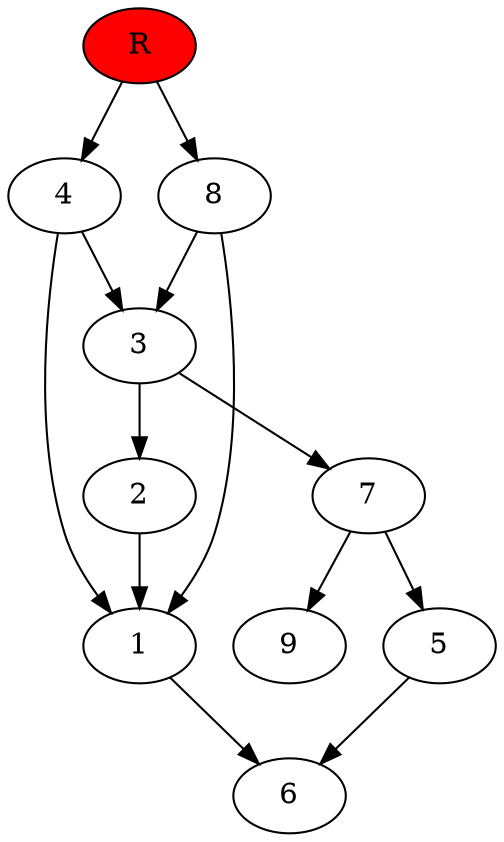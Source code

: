 digraph prb17721 {
	1
	2
	3
	4
	5
	6
	7
	8
	R [fillcolor="#ff0000" style=filled]
	1 -> 6
	2 -> 1
	3 -> 2
	3 -> 7
	4 -> 1
	4 -> 3
	5 -> 6
	7 -> 5
	7 -> 9
	8 -> 1
	8 -> 3
	R -> 4
	R -> 8
}
